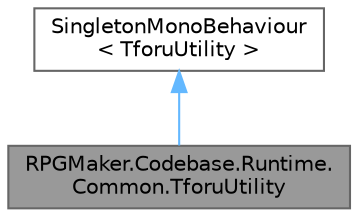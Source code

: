 digraph "RPGMaker.Codebase.Runtime.Common.TforuUtility"
{
 // LATEX_PDF_SIZE
  bgcolor="transparent";
  edge [fontname=Helvetica,fontsize=10,labelfontname=Helvetica,labelfontsize=10];
  node [fontname=Helvetica,fontsize=10,shape=box,height=0.2,width=0.4];
  Node1 [id="Node000001",label="RPGMaker.Codebase.Runtime.\lCommon.TforuUtility",height=0.2,width=0.4,color="gray40", fillcolor="grey60", style="filled", fontcolor="black",tooltip="😁 ＴＦＯＲＵユーティリティー"];
  Node2 -> Node1 [id="edge1_Node000001_Node000002",dir="back",color="steelblue1",style="solid",tooltip=" "];
  Node2 [id="Node000002",label="SingletonMonoBehaviour\l\< TforuUtility \>",height=0.2,width=0.4,color="gray40", fillcolor="white", style="filled",URL="$d3/d59/class_r_p_g_maker_1_1_codebase_1_1_runtime_1_1_common_1_1_singleton_mono_behaviour.html",tooltip=" "];
}
